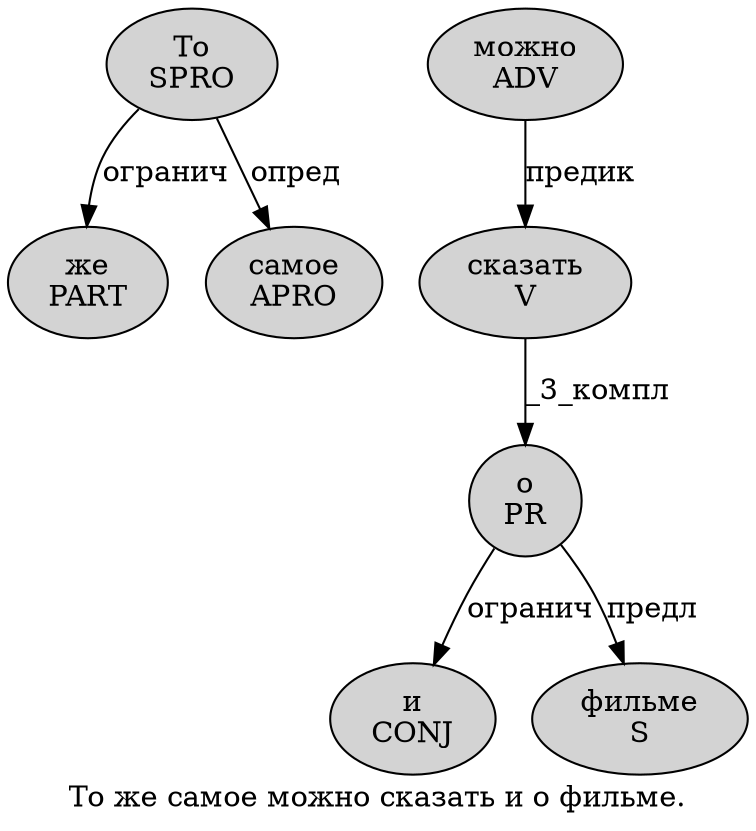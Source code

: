 digraph SENTENCE_4006 {
	graph [label="То же самое можно сказать и о фильме."]
	node [style=filled]
		0 [label="То
SPRO" color="" fillcolor=lightgray penwidth=1 shape=ellipse]
		1 [label="же
PART" color="" fillcolor=lightgray penwidth=1 shape=ellipse]
		2 [label="самое
APRO" color="" fillcolor=lightgray penwidth=1 shape=ellipse]
		3 [label="можно
ADV" color="" fillcolor=lightgray penwidth=1 shape=ellipse]
		4 [label="сказать
V" color="" fillcolor=lightgray penwidth=1 shape=ellipse]
		5 [label="и
CONJ" color="" fillcolor=lightgray penwidth=1 shape=ellipse]
		6 [label="о
PR" color="" fillcolor=lightgray penwidth=1 shape=ellipse]
		7 [label="фильме
S" color="" fillcolor=lightgray penwidth=1 shape=ellipse]
			0 -> 1 [label="огранич"]
			0 -> 2 [label="опред"]
			4 -> 6 [label="_3_компл"]
			3 -> 4 [label="предик"]
			6 -> 5 [label="огранич"]
			6 -> 7 [label="предл"]
}